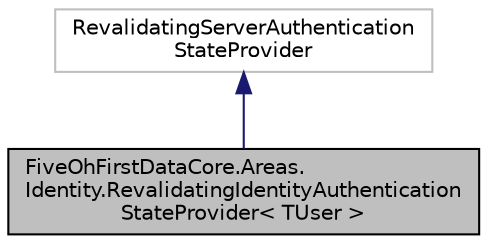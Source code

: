 digraph "FiveOhFirstDataCore.Areas.Identity.RevalidatingIdentityAuthenticationStateProvider&lt; TUser &gt;"
{
 // LATEX_PDF_SIZE
  edge [fontname="Helvetica",fontsize="10",labelfontname="Helvetica",labelfontsize="10"];
  node [fontname="Helvetica",fontsize="10",shape=record];
  Node1 [label="FiveOhFirstDataCore.Areas.\lIdentity.RevalidatingIdentityAuthentication\lStateProvider\< TUser \>",height=0.2,width=0.4,color="black", fillcolor="grey75", style="filled", fontcolor="black",tooltip=" "];
  Node2 -> Node1 [dir="back",color="midnightblue",fontsize="10",style="solid",fontname="Helvetica"];
  Node2 [label="RevalidatingServerAuthentication\lStateProvider",height=0.2,width=0.4,color="grey75", fillcolor="white", style="filled",tooltip=" "];
}

